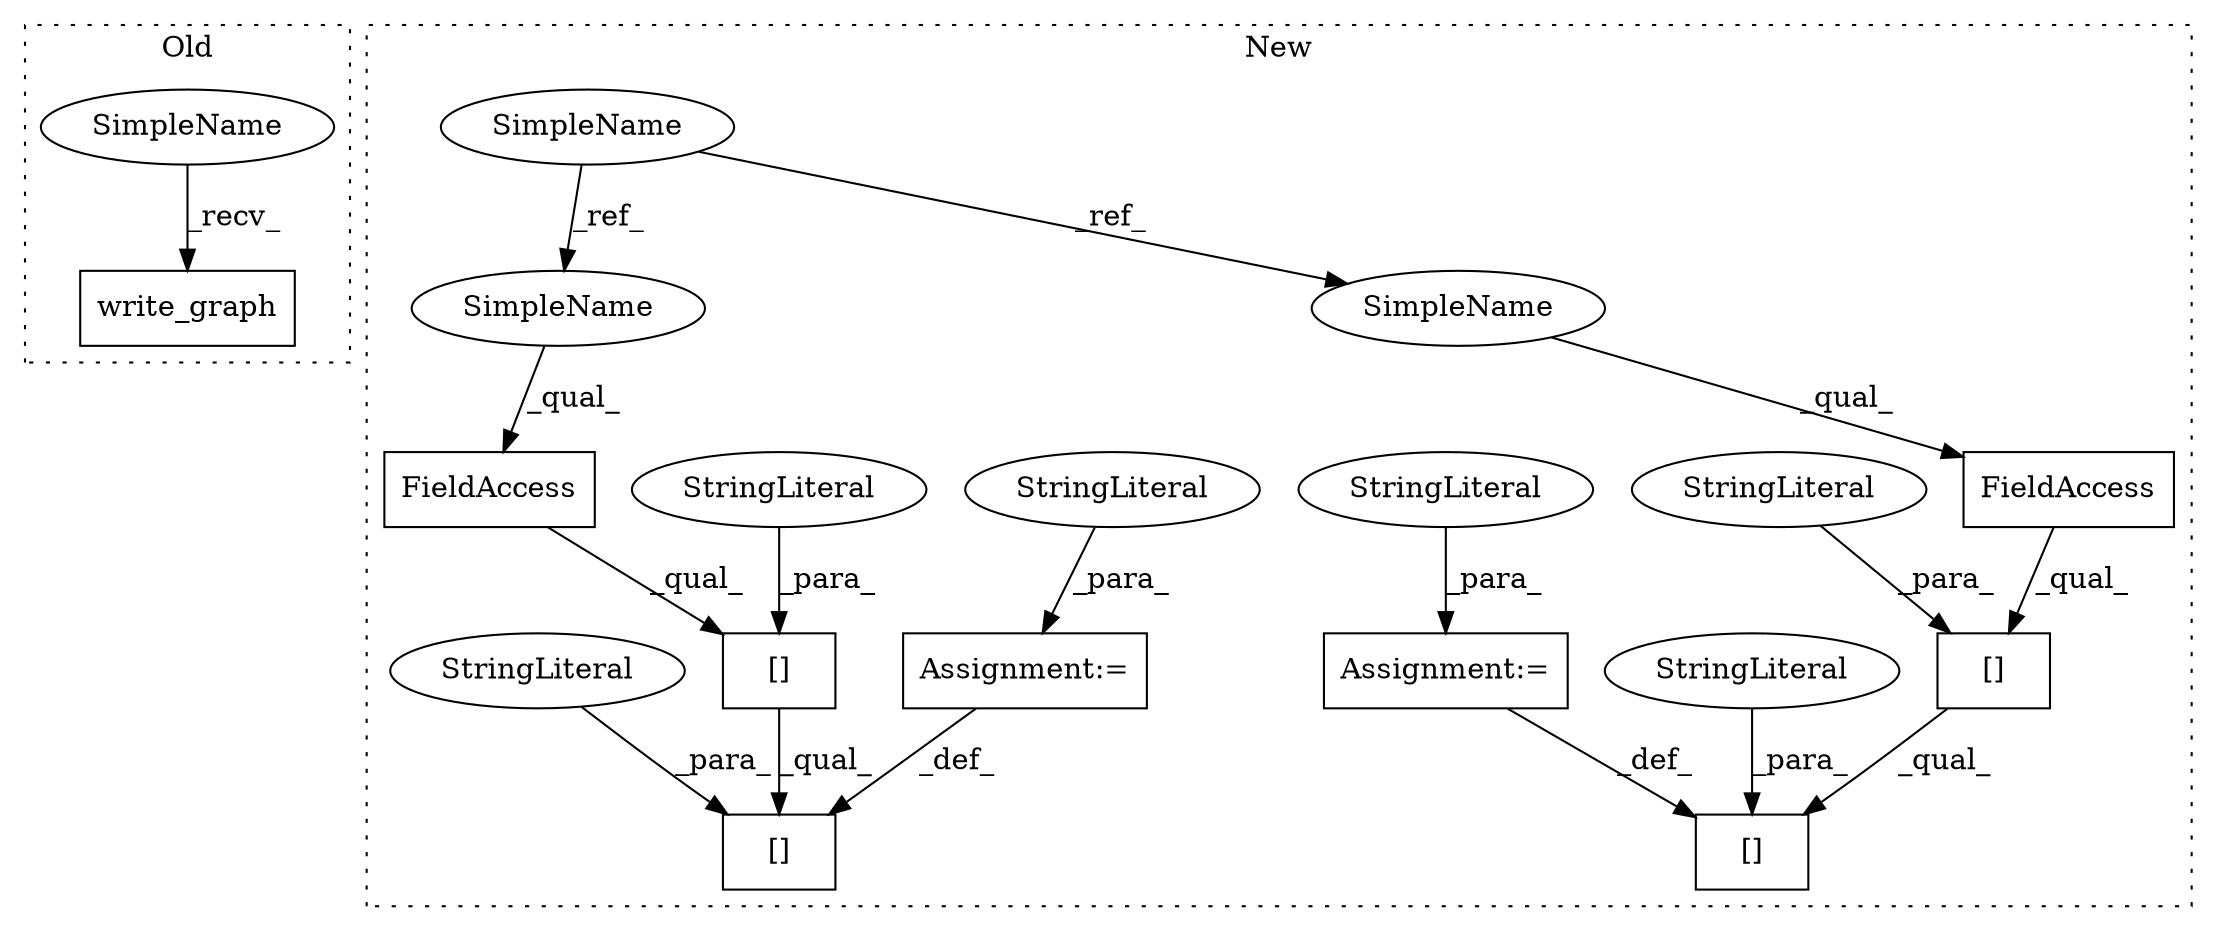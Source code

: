 digraph G {
subgraph cluster0 {
1 [label="write_graph" a="32" s="55564" l="13" shape="box"];
19 [label="SimpleName" a="42" s="55532" l="31" shape="ellipse"];
label = "Old";
style="dotted";
}
subgraph cluster1 {
2 [label="[]" a="2" s="55245,55293" l="39,1" shape="box"];
3 [label="FieldAccess" a="22" s="55245" l="38" shape="box"];
4 [label="[]" a="2" s="55245,55312" l="50,1" shape="box"];
5 [label="SimpleName" a="42" s="46275" l="31" shape="ellipse"];
6 [label="FieldAccess" a="22" s="55167" l="38" shape="box"];
7 [label="[]" a="2" s="55167,55215" l="39,1" shape="box"];
8 [label="StringLiteral" a="45" s="55284" l="9" shape="ellipse"];
9 [label="[]" a="2" s="55167,55230" l="50,1" shape="box"];
10 [label="StringLiteral" a="45" s="55206" l="9" shape="ellipse"];
11 [label="StringLiteral" a="45" s="55217" l="13" shape="ellipse"];
12 [label="StringLiteral" a="45" s="55295" l="17" shape="ellipse"];
13 [label="Assignment:=" a="7" s="55313" l="1" shape="box"];
14 [label="StringLiteral" a="45" s="55314" l="7" shape="ellipse"];
15 [label="Assignment:=" a="7" s="55231" l="1" shape="box"];
16 [label="StringLiteral" a="45" s="55232" l="7" shape="ellipse"];
17 [label="SimpleName" a="42" s="55167" l="31" shape="ellipse"];
18 [label="SimpleName" a="42" s="55245" l="31" shape="ellipse"];
label = "New";
style="dotted";
}
2 -> 4 [label="_qual_"];
3 -> 2 [label="_qual_"];
5 -> 17 [label="_ref_"];
5 -> 18 [label="_ref_"];
6 -> 7 [label="_qual_"];
7 -> 9 [label="_qual_"];
8 -> 2 [label="_para_"];
10 -> 7 [label="_para_"];
11 -> 9 [label="_para_"];
12 -> 4 [label="_para_"];
13 -> 4 [label="_def_"];
14 -> 13 [label="_para_"];
15 -> 9 [label="_def_"];
16 -> 15 [label="_para_"];
17 -> 6 [label="_qual_"];
18 -> 3 [label="_qual_"];
19 -> 1 [label="_recv_"];
}